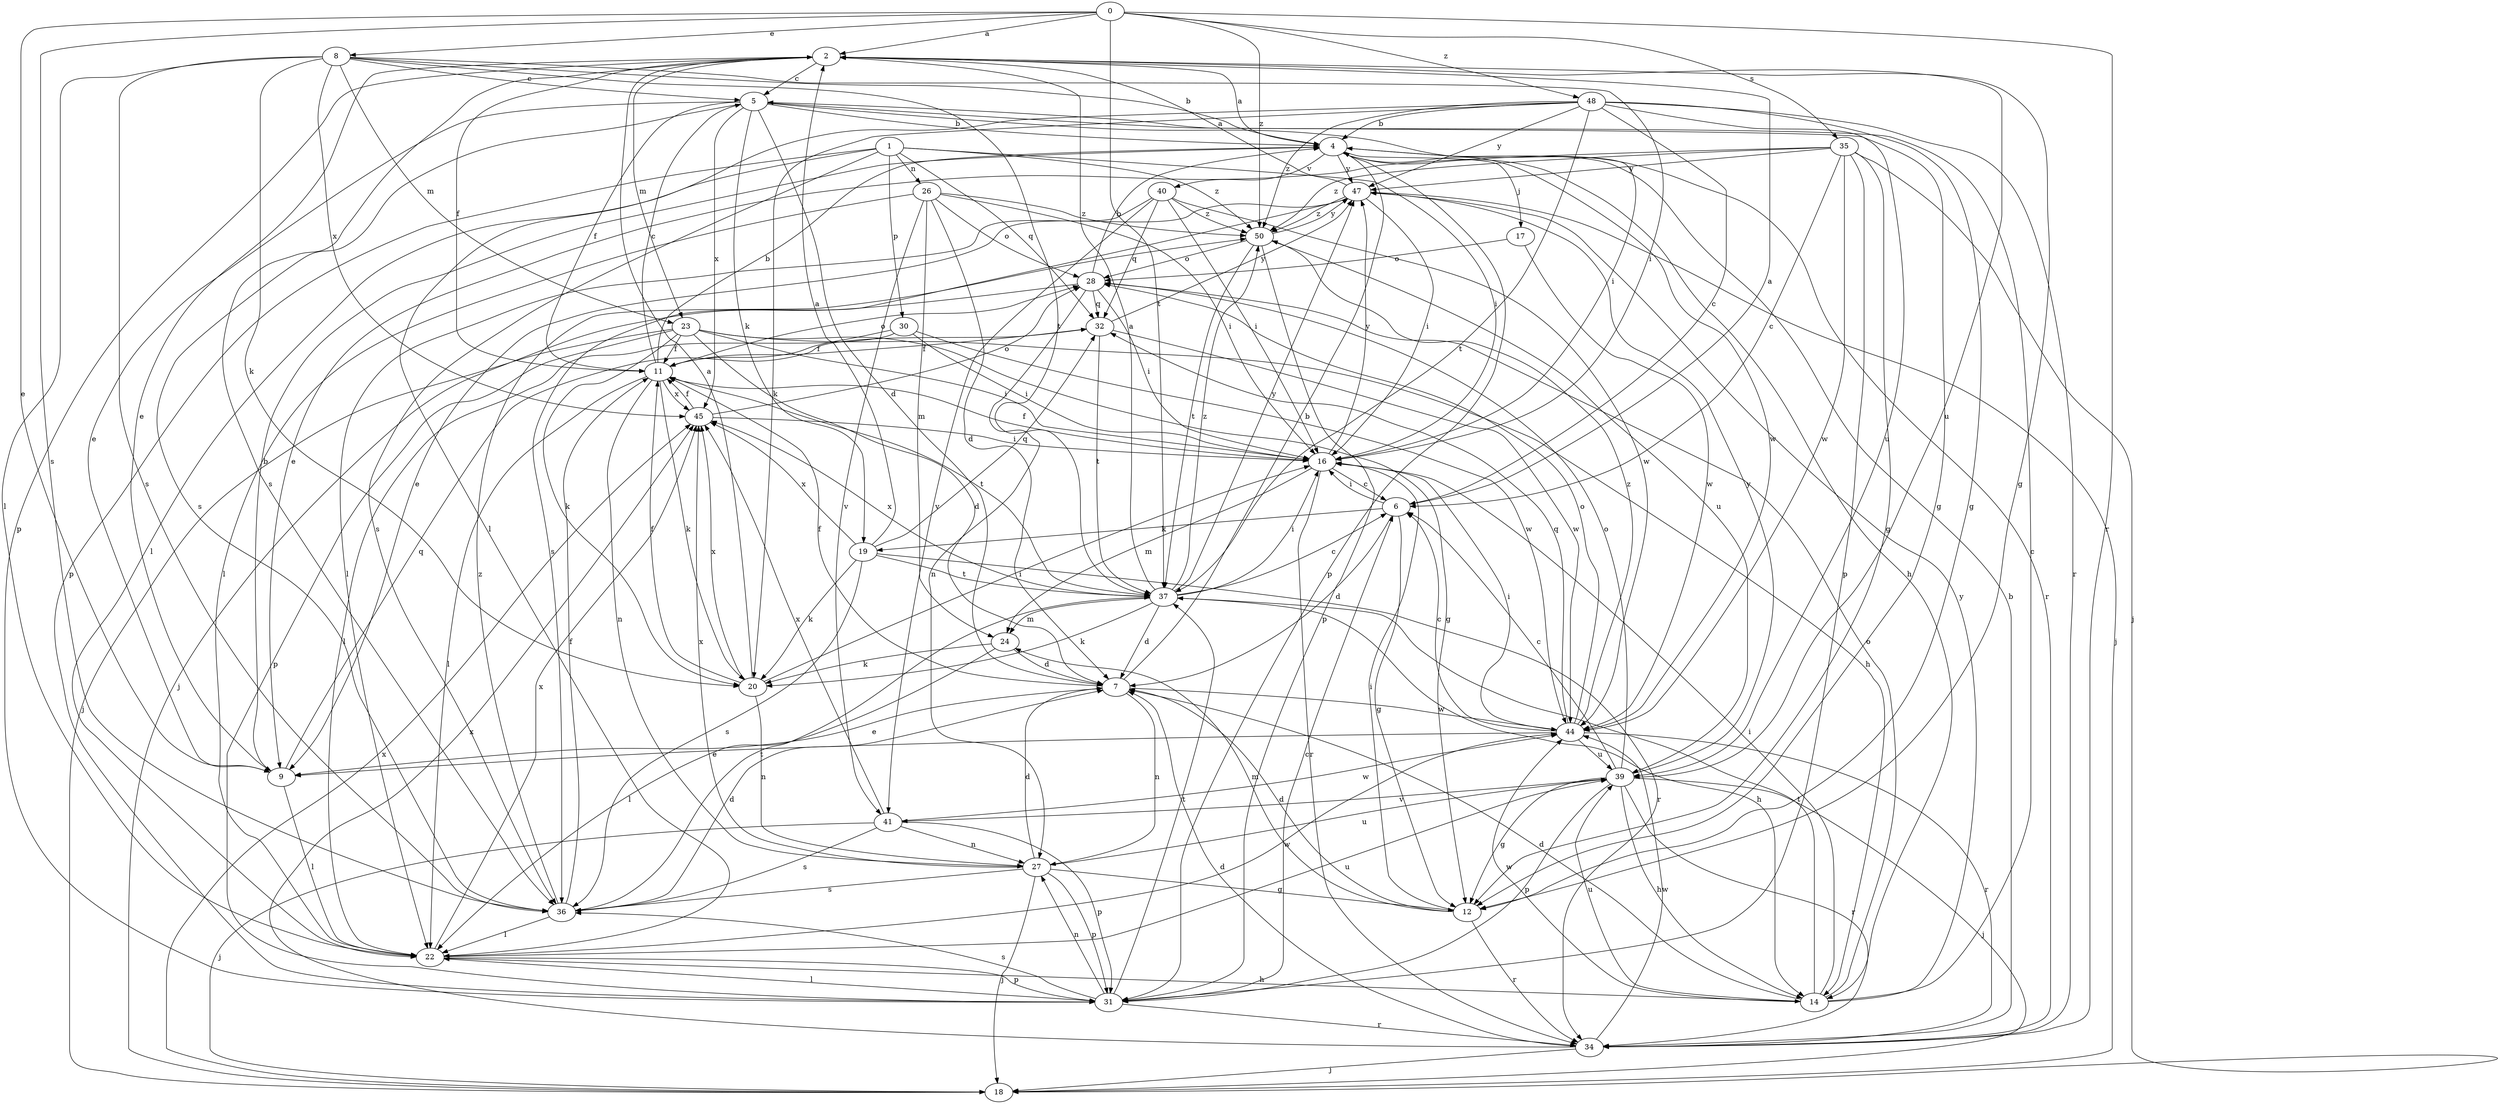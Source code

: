 strict digraph  {
0;
1;
2;
4;
5;
6;
7;
8;
9;
11;
12;
14;
16;
17;
18;
19;
20;
22;
23;
24;
26;
27;
28;
30;
31;
32;
34;
35;
36;
37;
39;
40;
41;
44;
45;
47;
48;
50;
0 -> 2  [label=a];
0 -> 8  [label=e];
0 -> 9  [label=e];
0 -> 34  [label=r];
0 -> 35  [label=s];
0 -> 36  [label=s];
0 -> 37  [label=t];
0 -> 48  [label=z];
0 -> 50  [label=z];
1 -> 16  [label=i];
1 -> 22  [label=l];
1 -> 26  [label=n];
1 -> 30  [label=p];
1 -> 31  [label=p];
1 -> 32  [label=q];
1 -> 36  [label=s];
1 -> 50  [label=z];
2 -> 5  [label=c];
2 -> 9  [label=e];
2 -> 11  [label=f];
2 -> 12  [label=g];
2 -> 23  [label=m];
2 -> 31  [label=p];
2 -> 36  [label=s];
2 -> 39  [label=u];
4 -> 2  [label=a];
4 -> 14  [label=h];
4 -> 17  [label=j];
4 -> 31  [label=p];
4 -> 34  [label=r];
4 -> 40  [label=v];
4 -> 44  [label=w];
4 -> 47  [label=y];
5 -> 4  [label=b];
5 -> 7  [label=d];
5 -> 9  [label=e];
5 -> 11  [label=f];
5 -> 12  [label=g];
5 -> 16  [label=i];
5 -> 19  [label=k];
5 -> 36  [label=s];
5 -> 45  [label=x];
6 -> 2  [label=a];
6 -> 7  [label=d];
6 -> 12  [label=g];
6 -> 16  [label=i];
6 -> 19  [label=k];
7 -> 4  [label=b];
7 -> 9  [label=e];
7 -> 11  [label=f];
7 -> 27  [label=n];
7 -> 44  [label=w];
8 -> 4  [label=b];
8 -> 5  [label=c];
8 -> 16  [label=i];
8 -> 20  [label=k];
8 -> 22  [label=l];
8 -> 23  [label=m];
8 -> 36  [label=s];
8 -> 37  [label=t];
8 -> 45  [label=x];
9 -> 4  [label=b];
9 -> 22  [label=l];
9 -> 32  [label=q];
11 -> 4  [label=b];
11 -> 5  [label=c];
11 -> 20  [label=k];
11 -> 22  [label=l];
11 -> 27  [label=n];
11 -> 28  [label=o];
11 -> 37  [label=t];
11 -> 45  [label=x];
12 -> 7  [label=d];
12 -> 16  [label=i];
12 -> 24  [label=m];
12 -> 34  [label=r];
14 -> 5  [label=c];
14 -> 7  [label=d];
14 -> 16  [label=i];
14 -> 28  [label=o];
14 -> 37  [label=t];
14 -> 39  [label=u];
14 -> 44  [label=w];
14 -> 47  [label=y];
16 -> 6  [label=c];
16 -> 11  [label=f];
16 -> 24  [label=m];
16 -> 34  [label=r];
16 -> 47  [label=y];
17 -> 28  [label=o];
17 -> 44  [label=w];
18 -> 45  [label=x];
19 -> 2  [label=a];
19 -> 20  [label=k];
19 -> 32  [label=q];
19 -> 34  [label=r];
19 -> 36  [label=s];
19 -> 37  [label=t];
19 -> 45  [label=x];
20 -> 2  [label=a];
20 -> 11  [label=f];
20 -> 16  [label=i];
20 -> 27  [label=n];
20 -> 45  [label=x];
22 -> 14  [label=h];
22 -> 31  [label=p];
22 -> 39  [label=u];
22 -> 44  [label=w];
22 -> 45  [label=x];
23 -> 7  [label=d];
23 -> 11  [label=f];
23 -> 12  [label=g];
23 -> 14  [label=h];
23 -> 16  [label=i];
23 -> 18  [label=j];
23 -> 20  [label=k];
23 -> 31  [label=p];
24 -> 7  [label=d];
24 -> 20  [label=k];
24 -> 22  [label=l];
26 -> 7  [label=d];
26 -> 16  [label=i];
26 -> 22  [label=l];
26 -> 24  [label=m];
26 -> 28  [label=o];
26 -> 41  [label=v];
26 -> 50  [label=z];
27 -> 7  [label=d];
27 -> 12  [label=g];
27 -> 18  [label=j];
27 -> 31  [label=p];
27 -> 36  [label=s];
27 -> 39  [label=u];
27 -> 45  [label=x];
28 -> 4  [label=b];
28 -> 16  [label=i];
28 -> 18  [label=j];
28 -> 27  [label=n];
28 -> 32  [label=q];
30 -> 11  [label=f];
30 -> 16  [label=i];
30 -> 22  [label=l];
30 -> 44  [label=w];
31 -> 6  [label=c];
31 -> 22  [label=l];
31 -> 27  [label=n];
31 -> 34  [label=r];
31 -> 36  [label=s];
31 -> 37  [label=t];
32 -> 11  [label=f];
32 -> 37  [label=t];
32 -> 44  [label=w];
32 -> 47  [label=y];
34 -> 4  [label=b];
34 -> 7  [label=d];
34 -> 18  [label=j];
34 -> 44  [label=w];
34 -> 45  [label=x];
35 -> 6  [label=c];
35 -> 9  [label=e];
35 -> 12  [label=g];
35 -> 18  [label=j];
35 -> 31  [label=p];
35 -> 44  [label=w];
35 -> 47  [label=y];
35 -> 50  [label=z];
36 -> 7  [label=d];
36 -> 11  [label=f];
36 -> 22  [label=l];
36 -> 37  [label=t];
36 -> 50  [label=z];
37 -> 2  [label=a];
37 -> 6  [label=c];
37 -> 7  [label=d];
37 -> 14  [label=h];
37 -> 16  [label=i];
37 -> 20  [label=k];
37 -> 24  [label=m];
37 -> 45  [label=x];
37 -> 47  [label=y];
37 -> 50  [label=z];
39 -> 6  [label=c];
39 -> 12  [label=g];
39 -> 14  [label=h];
39 -> 18  [label=j];
39 -> 28  [label=o];
39 -> 31  [label=p];
39 -> 34  [label=r];
39 -> 41  [label=v];
39 -> 47  [label=y];
40 -> 16  [label=i];
40 -> 22  [label=l];
40 -> 32  [label=q];
40 -> 41  [label=v];
40 -> 44  [label=w];
40 -> 50  [label=z];
41 -> 18  [label=j];
41 -> 27  [label=n];
41 -> 31  [label=p];
41 -> 36  [label=s];
41 -> 44  [label=w];
41 -> 45  [label=x];
44 -> 6  [label=c];
44 -> 9  [label=e];
44 -> 16  [label=i];
44 -> 28  [label=o];
44 -> 32  [label=q];
44 -> 34  [label=r];
44 -> 39  [label=u];
44 -> 50  [label=z];
45 -> 11  [label=f];
45 -> 16  [label=i];
45 -> 28  [label=o];
47 -> 2  [label=a];
47 -> 9  [label=e];
47 -> 16  [label=i];
47 -> 18  [label=j];
47 -> 36  [label=s];
47 -> 50  [label=z];
48 -> 4  [label=b];
48 -> 6  [label=c];
48 -> 12  [label=g];
48 -> 20  [label=k];
48 -> 22  [label=l];
48 -> 34  [label=r];
48 -> 37  [label=t];
48 -> 39  [label=u];
48 -> 47  [label=y];
48 -> 50  [label=z];
50 -> 28  [label=o];
50 -> 31  [label=p];
50 -> 37  [label=t];
50 -> 39  [label=u];
50 -> 47  [label=y];
}
